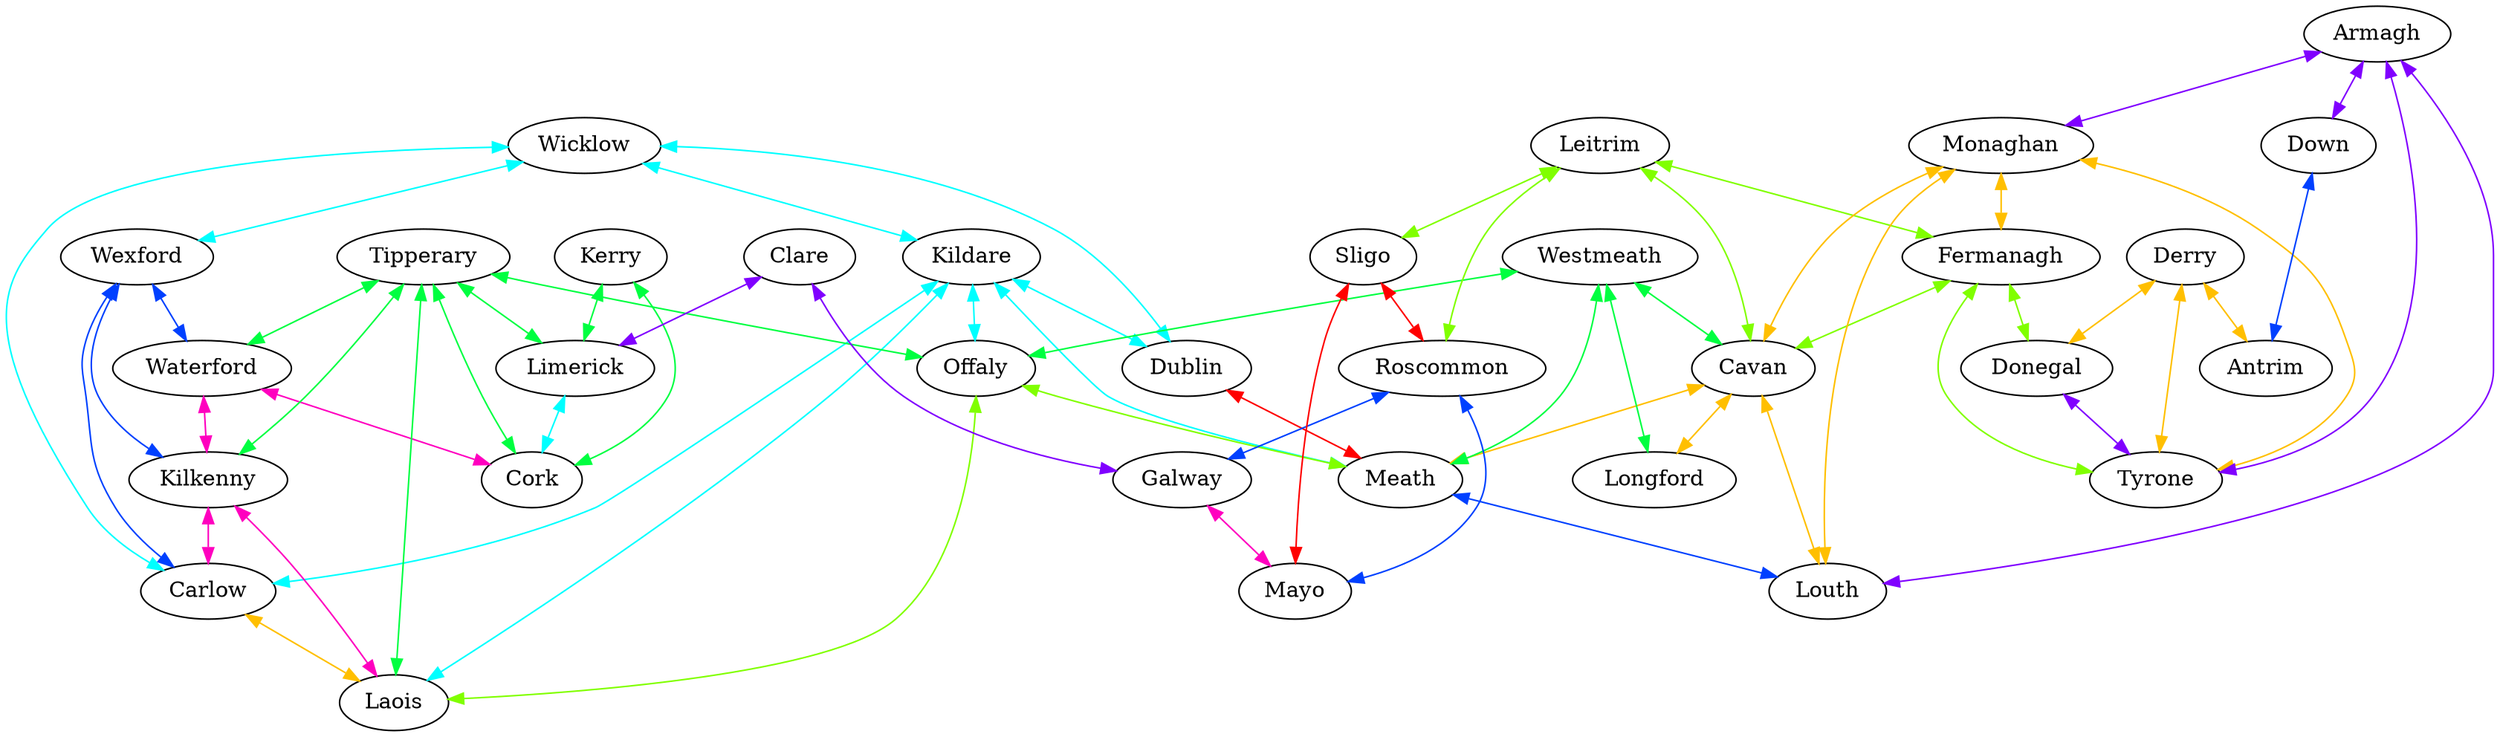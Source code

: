 graph x {
"Dublin" [pos="3.93055555555556,-3.51388888888889",label="Dublin"]
"Wicklow" [pos="3.97222222222222,-3.86111111111111",label="Wicklow"]
"Kildare" [pos="3.5,-3.54166666666667",label="Kildare"]
"Meath" [pos="3.625,-3.23611111111111",label="Meath"]
"Louth" [pos="3.77777777777778,-2.68055555555556",label="Louth"]
"Cavan" [pos="3.20833333333333,-2.55555555555556",label="Cavan"]
"Longford" [pos="2.80555555555556,-2.81944444444444",label="Longford"]
"Westmeath" [pos="3,-3.09722222222222",label="Westmeath"]
"Offaly" [pos="2.65277777777778,-3.84722222222222",label="Offaly"]
"Wexford" [pos="3.55555555555556,-4.90277777777778",label="Wexford"]
"Carlow" [pos="3.40277777777778,-4.36111111111111",label="Carlow"]
"Kilkenny" [pos="3.29166666666667,-4.70833333333333",label="Kilkenny"]
"Waterford" [pos="2.93055555555556,-5.125",label="Waterford"]
"Laois" [pos="3.06944444444444,-3.875",label="Laois"]
"Tipperary" [pos="2.625,-4.69444444444444",label="Tipperary"]
"Cork" [pos="1.90277777777778,-5.23611111111111",label="Cork"]
"Kerry" [pos="1.15277777777778,-5.125",label="Kerry"]
"Limerick" [pos="1.76388888888889,-4.63888888888889",label="Limerick"]
"Clare" [pos="1.88888888888889,-4.19444444444444",label="Clare"]
"Galway" [pos="2.04166666666667,-3.65277777777778",label="Galway"]
"Roscommon" [pos="2.08333333333333,-2.83333333333333",label="Roscommon"]
"Mayo" [pos="1.52777777777778,-2.75",label="Mayo"]
"Sligo" [pos="1.73611111111111,-2.30555555555556",label="Sligo"]
"Leitrim" [pos="2.33333333333333,-2.11111111111111",label="Leitrim"]
"Fermanagh" [pos="2.90277777777778,-2.22222222222222",label="Fermanagh"]
"Donegal" [pos="2.51388888888889,-1.125",label="Donegal"]
"Tyrone" [pos="3.22222222222222,-1.81944444444444",label="Tyrone"]
"Derry" [pos="3.58333333333333,-1.375",label="Derry"]
"Monaghan" [pos="3.23611111111111,-2.31944444444444",label="Monaghan"]
"Armagh" [pos="3.70833333333333,-2.02777777777778",label="Armagh"]
"Down" [pos="4.13888888888889,-2.08333333333333",label="Down"]
"Antrim" [pos="3.88888888888889,-1.01388888888889",label="Antrim"]
"Derry" -- "Donegal" [dir="both",color="0.125,1,1"]
"Derry" -- "Tyrone" [dir="both",color="0.125,1,1"]
"Derry" -- "Antrim" [dir="both",color="0.125,1,1"]
"Leitrim" -- "Fermanagh" [dir="both",color="0.25,1,1"]
"Leitrim" -- "Roscommon" [dir="both",color="0.25,1,1"]
"Leitrim" -- "Cavan" [dir="both",color="0.25,1,1"]
"Leitrim" -- "Sligo" [dir="both",color="0.25,1,1"]
"Tipperary" -- "Cork" [dir="both",color="0.375,1,1"]
"Tipperary" -- "Offaly" [dir="both",color="0.375,1,1"]
"Tipperary" -- "Waterford" [dir="both",color="0.375,1,1"]
"Tipperary" -- "Limerick" [dir="both",color="0.375,1,1"]
"Tipperary" -- "Laois" [dir="both",color="0.375,1,1"]
"Tipperary" -- "Kilkenny" [dir="both",color="0.375,1,1"]
"Wicklow" -- "Carlow" [dir="both",color="0.5,1,1"]
"Wicklow" -- "Kildare" [dir="both",color="0.5,1,1"]
"Wicklow" -- "Dublin" [dir="both",color="0.5,1,1"]
"Wicklow" -- "Wexford" [dir="both",color="0.5,1,1"]
"Wexford" -- "Carlow" [dir="both",color="0.625,1,1"]
"Wexford" -- "Waterford" [dir="both",color="0.625,1,1"]
"Wexford" -- "Kilkenny" [dir="both",color="0.625,1,1"]
"Armagh" -- "Monaghan" [dir="both",color="0.75,1,1"]
"Armagh" -- "Tyrone" [dir="both",color="0.75,1,1"]
"Armagh" -- "Down" [dir="both",color="0.75,1,1"]
"Armagh" -- "Louth" [dir="both",color="0.75,1,1"]
"Waterford" -- "Cork" [dir="both",color="0.875,1,1"]
"Waterford" -- "Kilkenny" [dir="both",color="0.875,1,1"]
"Sligo" -- "Roscommon" [dir="both",color="1,1,1"]
"Sligo" -- "Mayo" [dir="both",color="1,1,1"]
"Monaghan" -- "Fermanagh" [dir="both",color="0.125,1,1"]
"Monaghan" -- "Tyrone" [dir="both",color="0.125,1,1"]
"Monaghan" -- "Cavan" [dir="both",color="0.125,1,1"]
"Monaghan" -- "Louth" [dir="both",color="0.125,1,1"]
"Fermanagh" -- "Donegal" [dir="both",color="0.25,1,1"]
"Fermanagh" -- "Tyrone" [dir="both",color="0.25,1,1"]
"Fermanagh" -- "Cavan" [dir="both",color="0.25,1,1"]
"Westmeath" -- "Longford" [dir="both",color="0.375,1,1"]
"Westmeath" -- "Offaly" [dir="both",color="0.375,1,1"]
"Westmeath" -- "Meath" [dir="both",color="0.375,1,1"]
"Westmeath" -- "Cavan" [dir="both",color="0.375,1,1"]
"Kildare" -- "Carlow" [dir="both",color="0.5,1,1"]
"Kildare" -- "Offaly" [dir="both",color="0.5,1,1"]
"Kildare" -- "Meath" [dir="both",color="0.5,1,1"]
"Kildare" -- "Dublin" [dir="both",color="0.5,1,1"]
"Kildare" -- "Laois" [dir="both",color="0.5,1,1"]
"Roscommon" -- "Mayo" [dir="both",color="0.625,1,1"]
"Roscommon" -- "Galway" [dir="both",color="0.625,1,1"]
"Clare" -- "Galway" [dir="both",color="0.75,1,1"]
"Clare" -- "Limerick" [dir="both",color="0.75,1,1"]
"Galway" -- "Mayo" [dir="both",color="0.875,1,1"]
"Dublin" -- "Meath" [dir="both",color="1,1,1"]
"Cavan" -- "Longford" [dir="both",color="0.125,1,1"]
"Cavan" -- "Meath" [dir="both",color="0.125,1,1"]
"Cavan" -- "Louth" [dir="both",color="0.125,1,1"]
"Offaly" -- "Meath" [dir="both",color="0.25,1,1"]
"Offaly" -- "Laois" [dir="both",color="0.25,1,1"]
"Kerry" -- "Cork" [dir="both",color="0.375,1,1"]
"Kerry" -- "Limerick" [dir="both",color="0.375,1,1"]
"Limerick" -- "Cork" [dir="both",color="0.5,1,1"]
"Down" -- "Antrim" [dir="both",color="0.625,1,1"]
"Donegal" -- "Tyrone" [dir="both",color="0.75,1,1"]
"Kilkenny" -- "Carlow" [dir="both",color="0.875,1,1"]
"Kilkenny" -- "Laois" [dir="both",color="0.875,1,1"]
"Carlow" -- "Laois" [dir="both",color="0.125,1,1"]
"Meath" -- "Louth" [dir="both",color="0.625,1,1"]
}
